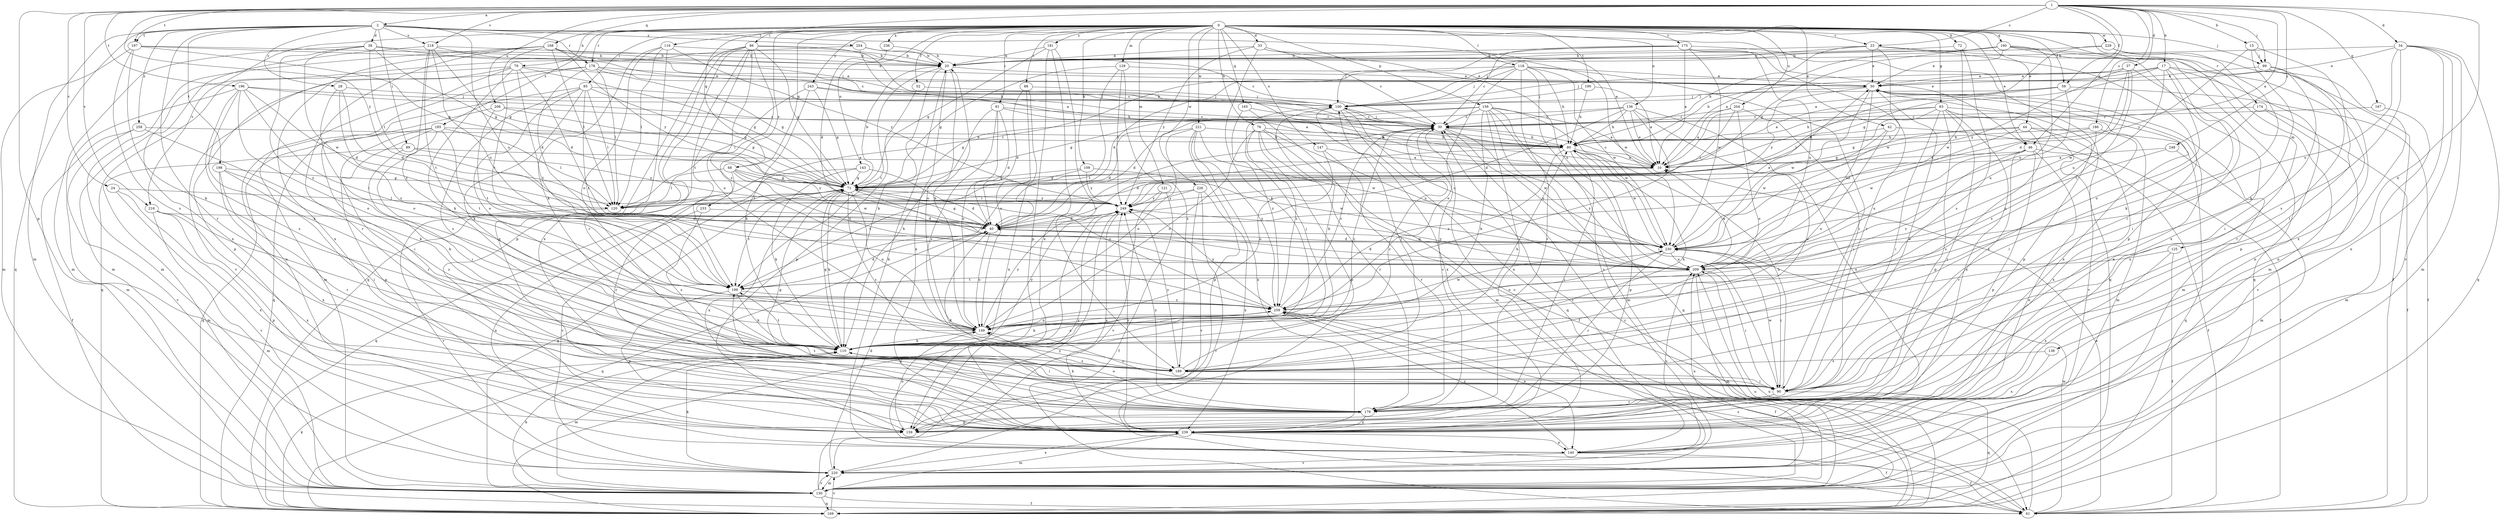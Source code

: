 strict digraph  {
0;
1;
2;
10;
15;
17;
20;
23;
24;
28;
30;
33;
34;
37;
38;
40;
42;
44;
46;
50;
52;
59;
61;
63;
68;
71;
72;
76;
79;
80;
81;
85;
86;
88;
89;
90;
99;
100;
109;
110;
116;
118;
120;
121;
125;
129;
130;
136;
138;
140;
143;
147;
149;
156;
159;
160;
165;
167;
168;
169;
174;
175;
178;
179;
181;
185;
186;
189;
190;
196;
197;
198;
199;
204;
206;
209;
216;
218;
220;
221;
226;
229;
230;
233;
236;
239;
243;
248;
249;
254;
258;
259;
0 -> 23  [label=c];
0 -> 33  [label=d];
0 -> 42  [label=e];
0 -> 44  [label=e];
0 -> 46  [label=e];
0 -> 52  [label=f];
0 -> 59  [label=f];
0 -> 63  [label=g];
0 -> 68  [label=g];
0 -> 72  [label=h];
0 -> 76  [label=h];
0 -> 79  [label=h];
0 -> 81  [label=i];
0 -> 85  [label=i];
0 -> 86  [label=i];
0 -> 88  [label=i];
0 -> 99  [label=j];
0 -> 109  [label=k];
0 -> 116  [label=l];
0 -> 118  [label=l];
0 -> 121  [label=m];
0 -> 125  [label=m];
0 -> 129  [label=m];
0 -> 136  [label=n];
0 -> 143  [label=o];
0 -> 147  [label=o];
0 -> 156  [label=p];
0 -> 160  [label=q];
0 -> 165  [label=q];
0 -> 174  [label=r];
0 -> 175  [label=r];
0 -> 178  [label=r];
0 -> 181  [label=s];
0 -> 185  [label=s];
0 -> 190  [label=t];
0 -> 204  [label=u];
0 -> 216  [label=v];
0 -> 221  [label=w];
0 -> 226  [label=w];
0 -> 229  [label=w];
0 -> 233  [label=x];
0 -> 236  [label=x];
0 -> 243  [label=y];
1 -> 2  [label=a];
1 -> 10  [label=a];
1 -> 15  [label=b];
1 -> 17  [label=b];
1 -> 23  [label=c];
1 -> 24  [label=c];
1 -> 34  [label=d];
1 -> 37  [label=d];
1 -> 46  [label=e];
1 -> 59  [label=f];
1 -> 68  [label=g];
1 -> 99  [label=j];
1 -> 138  [label=n];
1 -> 159  [label=p];
1 -> 167  [label=q];
1 -> 168  [label=q];
1 -> 186  [label=s];
1 -> 196  [label=t];
1 -> 197  [label=t];
1 -> 206  [label=u];
1 -> 216  [label=v];
1 -> 218  [label=v];
1 -> 248  [label=y];
1 -> 249  [label=y];
2 -> 10  [label=a];
2 -> 28  [label=c];
2 -> 38  [label=d];
2 -> 46  [label=e];
2 -> 89  [label=i];
2 -> 130  [label=m];
2 -> 169  [label=q];
2 -> 178  [label=r];
2 -> 179  [label=r];
2 -> 197  [label=t];
2 -> 198  [label=t];
2 -> 209  [label=u];
2 -> 218  [label=v];
2 -> 254  [label=z];
2 -> 258  [label=z];
10 -> 30  [label=c];
10 -> 71  [label=g];
15 -> 90  [label=i];
15 -> 99  [label=j];
15 -> 110  [label=k];
15 -> 249  [label=y];
17 -> 50  [label=e];
17 -> 71  [label=g];
17 -> 80  [label=h];
17 -> 110  [label=k];
17 -> 140  [label=n];
17 -> 149  [label=o];
17 -> 159  [label=p];
17 -> 209  [label=u];
20 -> 50  [label=e];
20 -> 110  [label=k];
20 -> 149  [label=o];
20 -> 199  [label=t];
20 -> 239  [label=x];
23 -> 20  [label=b];
23 -> 50  [label=e];
23 -> 80  [label=h];
23 -> 100  [label=j];
23 -> 159  [label=p];
23 -> 169  [label=q];
23 -> 230  [label=w];
24 -> 120  [label=l];
24 -> 220  [label=v];
24 -> 239  [label=x];
28 -> 40  [label=d];
28 -> 100  [label=j];
28 -> 149  [label=o];
28 -> 259  [label=z];
30 -> 80  [label=h];
30 -> 100  [label=j];
30 -> 209  [label=u];
30 -> 230  [label=w];
33 -> 20  [label=b];
33 -> 30  [label=c];
33 -> 110  [label=k];
33 -> 209  [label=u];
33 -> 230  [label=w];
33 -> 249  [label=y];
34 -> 20  [label=b];
34 -> 50  [label=e];
34 -> 130  [label=m];
34 -> 140  [label=n];
34 -> 169  [label=q];
34 -> 189  [label=s];
34 -> 209  [label=u];
34 -> 220  [label=v];
37 -> 40  [label=d];
37 -> 50  [label=e];
37 -> 90  [label=i];
37 -> 100  [label=j];
37 -> 199  [label=t];
37 -> 230  [label=w];
37 -> 249  [label=y];
38 -> 20  [label=b];
38 -> 71  [label=g];
38 -> 80  [label=h];
38 -> 120  [label=l];
38 -> 130  [label=m];
38 -> 230  [label=w];
38 -> 259  [label=z];
40 -> 30  [label=c];
40 -> 71  [label=g];
40 -> 149  [label=o];
40 -> 169  [label=q];
40 -> 230  [label=w];
42 -> 61  [label=f];
42 -> 80  [label=h];
42 -> 149  [label=o];
42 -> 230  [label=w];
44 -> 71  [label=g];
44 -> 80  [label=h];
44 -> 169  [label=q];
44 -> 189  [label=s];
44 -> 230  [label=w];
44 -> 239  [label=x];
46 -> 10  [label=a];
46 -> 61  [label=f];
46 -> 140  [label=n];
46 -> 159  [label=p];
46 -> 179  [label=r];
46 -> 209  [label=u];
46 -> 259  [label=z];
50 -> 100  [label=j];
50 -> 130  [label=m];
50 -> 159  [label=p];
50 -> 209  [label=u];
50 -> 230  [label=w];
50 -> 239  [label=x];
50 -> 249  [label=y];
52 -> 100  [label=j];
52 -> 159  [label=p];
59 -> 10  [label=a];
59 -> 61  [label=f];
59 -> 100  [label=j];
59 -> 120  [label=l];
59 -> 209  [label=u];
61 -> 10  [label=a];
61 -> 209  [label=u];
61 -> 230  [label=w];
61 -> 259  [label=z];
63 -> 30  [label=c];
63 -> 71  [label=g];
63 -> 80  [label=h];
63 -> 90  [label=i];
63 -> 130  [label=m];
63 -> 159  [label=p];
63 -> 179  [label=r];
63 -> 220  [label=v];
63 -> 239  [label=x];
68 -> 71  [label=g];
68 -> 120  [label=l];
68 -> 179  [label=r];
68 -> 209  [label=u];
68 -> 230  [label=w];
68 -> 249  [label=y];
71 -> 20  [label=b];
71 -> 40  [label=d];
71 -> 110  [label=k];
71 -> 120  [label=l];
71 -> 149  [label=o];
71 -> 189  [label=s];
71 -> 199  [label=t];
71 -> 209  [label=u];
71 -> 220  [label=v];
71 -> 239  [label=x];
71 -> 249  [label=y];
72 -> 20  [label=b];
72 -> 189  [label=s];
72 -> 230  [label=w];
76 -> 61  [label=f];
76 -> 80  [label=h];
76 -> 149  [label=o];
76 -> 159  [label=p];
76 -> 179  [label=r];
76 -> 209  [label=u];
76 -> 259  [label=z];
79 -> 40  [label=d];
79 -> 50  [label=e];
79 -> 71  [label=g];
79 -> 110  [label=k];
79 -> 130  [label=m];
79 -> 169  [label=q];
79 -> 199  [label=t];
79 -> 220  [label=v];
80 -> 10  [label=a];
80 -> 40  [label=d];
80 -> 159  [label=p];
80 -> 179  [label=r];
80 -> 230  [label=w];
80 -> 259  [label=z];
81 -> 10  [label=a];
81 -> 30  [label=c];
81 -> 40  [label=d];
81 -> 110  [label=k];
81 -> 149  [label=o];
81 -> 189  [label=s];
85 -> 71  [label=g];
85 -> 100  [label=j];
85 -> 110  [label=k];
85 -> 120  [label=l];
85 -> 149  [label=o];
85 -> 169  [label=q];
85 -> 189  [label=s];
85 -> 199  [label=t];
86 -> 20  [label=b];
86 -> 71  [label=g];
86 -> 80  [label=h];
86 -> 149  [label=o];
86 -> 159  [label=p];
86 -> 169  [label=q];
86 -> 179  [label=r];
86 -> 199  [label=t];
86 -> 239  [label=x];
86 -> 259  [label=z];
88 -> 40  [label=d];
88 -> 100  [label=j];
88 -> 140  [label=n];
88 -> 149  [label=o];
89 -> 10  [label=a];
89 -> 110  [label=k];
89 -> 130  [label=m];
89 -> 249  [label=y];
90 -> 50  [label=e];
90 -> 71  [label=g];
90 -> 80  [label=h];
90 -> 110  [label=k];
90 -> 149  [label=o];
90 -> 169  [label=q];
90 -> 179  [label=r];
90 -> 230  [label=w];
99 -> 50  [label=e];
99 -> 90  [label=i];
99 -> 140  [label=n];
99 -> 179  [label=r];
100 -> 30  [label=c];
100 -> 110  [label=k];
100 -> 169  [label=q];
100 -> 209  [label=u];
100 -> 239  [label=x];
109 -> 71  [label=g];
109 -> 199  [label=t];
109 -> 230  [label=w];
109 -> 249  [label=y];
110 -> 30  [label=c];
110 -> 71  [label=g];
110 -> 80  [label=h];
110 -> 90  [label=i];
110 -> 100  [label=j];
110 -> 130  [label=m];
110 -> 189  [label=s];
110 -> 199  [label=t];
110 -> 249  [label=y];
110 -> 259  [label=z];
116 -> 20  [label=b];
116 -> 110  [label=k];
116 -> 120  [label=l];
116 -> 149  [label=o];
116 -> 239  [label=x];
116 -> 249  [label=y];
118 -> 40  [label=d];
118 -> 50  [label=e];
118 -> 80  [label=h];
118 -> 90  [label=i];
118 -> 100  [label=j];
118 -> 120  [label=l];
118 -> 149  [label=o];
118 -> 179  [label=r];
118 -> 220  [label=v];
118 -> 230  [label=w];
120 -> 220  [label=v];
121 -> 61  [label=f];
121 -> 220  [label=v];
121 -> 249  [label=y];
125 -> 61  [label=f];
125 -> 209  [label=u];
125 -> 239  [label=x];
129 -> 50  [label=e];
129 -> 71  [label=g];
129 -> 189  [label=s];
129 -> 199  [label=t];
129 -> 249  [label=y];
130 -> 61  [label=f];
130 -> 71  [label=g];
130 -> 110  [label=k];
130 -> 169  [label=q];
130 -> 220  [label=v];
130 -> 249  [label=y];
136 -> 10  [label=a];
136 -> 30  [label=c];
136 -> 40  [label=d];
136 -> 71  [label=g];
136 -> 80  [label=h];
136 -> 189  [label=s];
136 -> 239  [label=x];
136 -> 259  [label=z];
138 -> 189  [label=s];
138 -> 239  [label=x];
140 -> 20  [label=b];
140 -> 30  [label=c];
140 -> 61  [label=f];
140 -> 209  [label=u];
140 -> 220  [label=v];
140 -> 259  [label=z];
143 -> 71  [label=g];
143 -> 110  [label=k];
143 -> 169  [label=q];
143 -> 259  [label=z];
147 -> 10  [label=a];
147 -> 149  [label=o];
147 -> 179  [label=r];
149 -> 20  [label=b];
149 -> 110  [label=k];
149 -> 249  [label=y];
156 -> 10  [label=a];
156 -> 30  [label=c];
156 -> 40  [label=d];
156 -> 71  [label=g];
156 -> 90  [label=i];
156 -> 110  [label=k];
156 -> 130  [label=m];
156 -> 169  [label=q];
156 -> 230  [label=w];
156 -> 239  [label=x];
159 -> 149  [label=o];
159 -> 249  [label=y];
160 -> 10  [label=a];
160 -> 20  [label=b];
160 -> 50  [label=e];
160 -> 61  [label=f];
160 -> 71  [label=g];
160 -> 130  [label=m];
160 -> 209  [label=u];
160 -> 239  [label=x];
165 -> 30  [label=c];
165 -> 130  [label=m];
165 -> 259  [label=z];
167 -> 30  [label=c];
167 -> 130  [label=m];
168 -> 20  [label=b];
168 -> 100  [label=j];
168 -> 120  [label=l];
168 -> 130  [label=m];
168 -> 179  [label=r];
168 -> 199  [label=t];
168 -> 239  [label=x];
168 -> 249  [label=y];
169 -> 30  [label=c];
169 -> 110  [label=k];
169 -> 209  [label=u];
169 -> 220  [label=v];
174 -> 30  [label=c];
174 -> 61  [label=f];
174 -> 90  [label=i];
174 -> 220  [label=v];
175 -> 10  [label=a];
175 -> 20  [label=b];
175 -> 30  [label=c];
175 -> 100  [label=j];
175 -> 169  [label=q];
175 -> 179  [label=r];
175 -> 209  [label=u];
175 -> 230  [label=w];
178 -> 30  [label=c];
178 -> 40  [label=d];
178 -> 50  [label=e];
178 -> 71  [label=g];
178 -> 120  [label=l];
178 -> 140  [label=n];
178 -> 159  [label=p];
179 -> 30  [label=c];
179 -> 40  [label=d];
179 -> 149  [label=o];
179 -> 159  [label=p];
179 -> 199  [label=t];
179 -> 239  [label=x];
179 -> 249  [label=y];
181 -> 20  [label=b];
181 -> 71  [label=g];
181 -> 159  [label=p];
181 -> 189  [label=s];
181 -> 239  [label=x];
185 -> 80  [label=h];
185 -> 90  [label=i];
185 -> 120  [label=l];
185 -> 159  [label=p];
185 -> 169  [label=q];
185 -> 179  [label=r];
185 -> 199  [label=t];
186 -> 40  [label=d];
186 -> 80  [label=h];
186 -> 189  [label=s];
186 -> 259  [label=z];
189 -> 30  [label=c];
189 -> 80  [label=h];
189 -> 90  [label=i];
189 -> 100  [label=j];
189 -> 249  [label=y];
190 -> 10  [label=a];
190 -> 80  [label=h];
190 -> 100  [label=j];
196 -> 10  [label=a];
196 -> 40  [label=d];
196 -> 100  [label=j];
196 -> 110  [label=k];
196 -> 130  [label=m];
196 -> 149  [label=o];
196 -> 189  [label=s];
196 -> 199  [label=t];
197 -> 20  [label=b];
197 -> 50  [label=e];
197 -> 71  [label=g];
197 -> 110  [label=k];
197 -> 130  [label=m];
197 -> 189  [label=s];
198 -> 71  [label=g];
198 -> 90  [label=i];
198 -> 179  [label=r];
198 -> 189  [label=s];
198 -> 239  [label=x];
199 -> 40  [label=d];
199 -> 110  [label=k];
199 -> 159  [label=p];
199 -> 259  [label=z];
204 -> 10  [label=a];
204 -> 30  [label=c];
204 -> 90  [label=i];
204 -> 120  [label=l];
204 -> 149  [label=o];
206 -> 30  [label=c];
206 -> 71  [label=g];
206 -> 90  [label=i];
206 -> 199  [label=t];
209 -> 10  [label=a];
209 -> 40  [label=d];
209 -> 90  [label=i];
209 -> 130  [label=m];
209 -> 199  [label=t];
209 -> 249  [label=y];
216 -> 40  [label=d];
216 -> 130  [label=m];
216 -> 159  [label=p];
216 -> 239  [label=x];
218 -> 20  [label=b];
218 -> 30  [label=c];
218 -> 71  [label=g];
218 -> 199  [label=t];
218 -> 209  [label=u];
218 -> 239  [label=x];
218 -> 259  [label=z];
220 -> 30  [label=c];
220 -> 40  [label=d];
220 -> 110  [label=k];
220 -> 130  [label=m];
220 -> 209  [label=u];
220 -> 239  [label=x];
221 -> 40  [label=d];
221 -> 80  [label=h];
221 -> 149  [label=o];
221 -> 159  [label=p];
221 -> 230  [label=w];
221 -> 239  [label=x];
221 -> 259  [label=z];
226 -> 61  [label=f];
226 -> 120  [label=l];
226 -> 220  [label=v];
226 -> 239  [label=x];
226 -> 249  [label=y];
229 -> 10  [label=a];
229 -> 20  [label=b];
229 -> 90  [label=i];
229 -> 239  [label=x];
230 -> 40  [label=d];
230 -> 50  [label=e];
230 -> 90  [label=i];
230 -> 149  [label=o];
230 -> 179  [label=r];
230 -> 209  [label=u];
233 -> 40  [label=d];
233 -> 140  [label=n];
233 -> 189  [label=s];
236 -> 20  [label=b];
236 -> 40  [label=d];
239 -> 50  [label=e];
239 -> 61  [label=f];
239 -> 130  [label=m];
239 -> 140  [label=n];
239 -> 249  [label=y];
243 -> 71  [label=g];
243 -> 80  [label=h];
243 -> 100  [label=j];
243 -> 110  [label=k];
243 -> 120  [label=l];
248 -> 10  [label=a];
248 -> 130  [label=m];
248 -> 209  [label=u];
249 -> 40  [label=d];
249 -> 169  [label=q];
249 -> 239  [label=x];
254 -> 10  [label=a];
254 -> 20  [label=b];
254 -> 30  [label=c];
254 -> 130  [label=m];
258 -> 61  [label=f];
258 -> 80  [label=h];
258 -> 110  [label=k];
258 -> 220  [label=v];
259 -> 30  [label=c];
259 -> 61  [label=f];
259 -> 110  [label=k];
259 -> 140  [label=n];
259 -> 149  [label=o];
259 -> 230  [label=w];
259 -> 249  [label=y];
}
